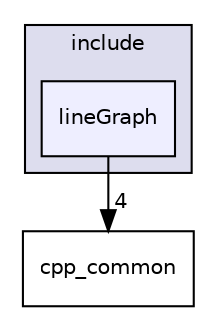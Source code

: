 digraph "/home/vicky/pgrouting/pgrouting/pgrouting/include/lineGraph" {
  compound=true
  node [ fontsize="10", fontname="Helvetica"];
  edge [ labelfontsize="10", labelfontname="Helvetica"];
  subgraph clusterdir_d44c64559bbebec7f509842c48db8b23 {
    graph [ bgcolor="#ddddee", pencolor="black", label="include" fontname="Helvetica", fontsize="10", URL="dir_d44c64559bbebec7f509842c48db8b23.html"]
  dir_2ea27f3190a114f10af15e39b0994ddc [shape=box, label="lineGraph", style="filled", fillcolor="#eeeeff", pencolor="black", URL="dir_2ea27f3190a114f10af15e39b0994ddc.html"];
  }
  dir_f413d2883acb285bdeb0fac3ae939ed0 [shape=box label="cpp_common" URL="dir_f413d2883acb285bdeb0fac3ae939ed0.html"];
  dir_2ea27f3190a114f10af15e39b0994ddc->dir_f413d2883acb285bdeb0fac3ae939ed0 [headlabel="4", labeldistance=1.5 headhref="dir_000040_000014.html"];
}
